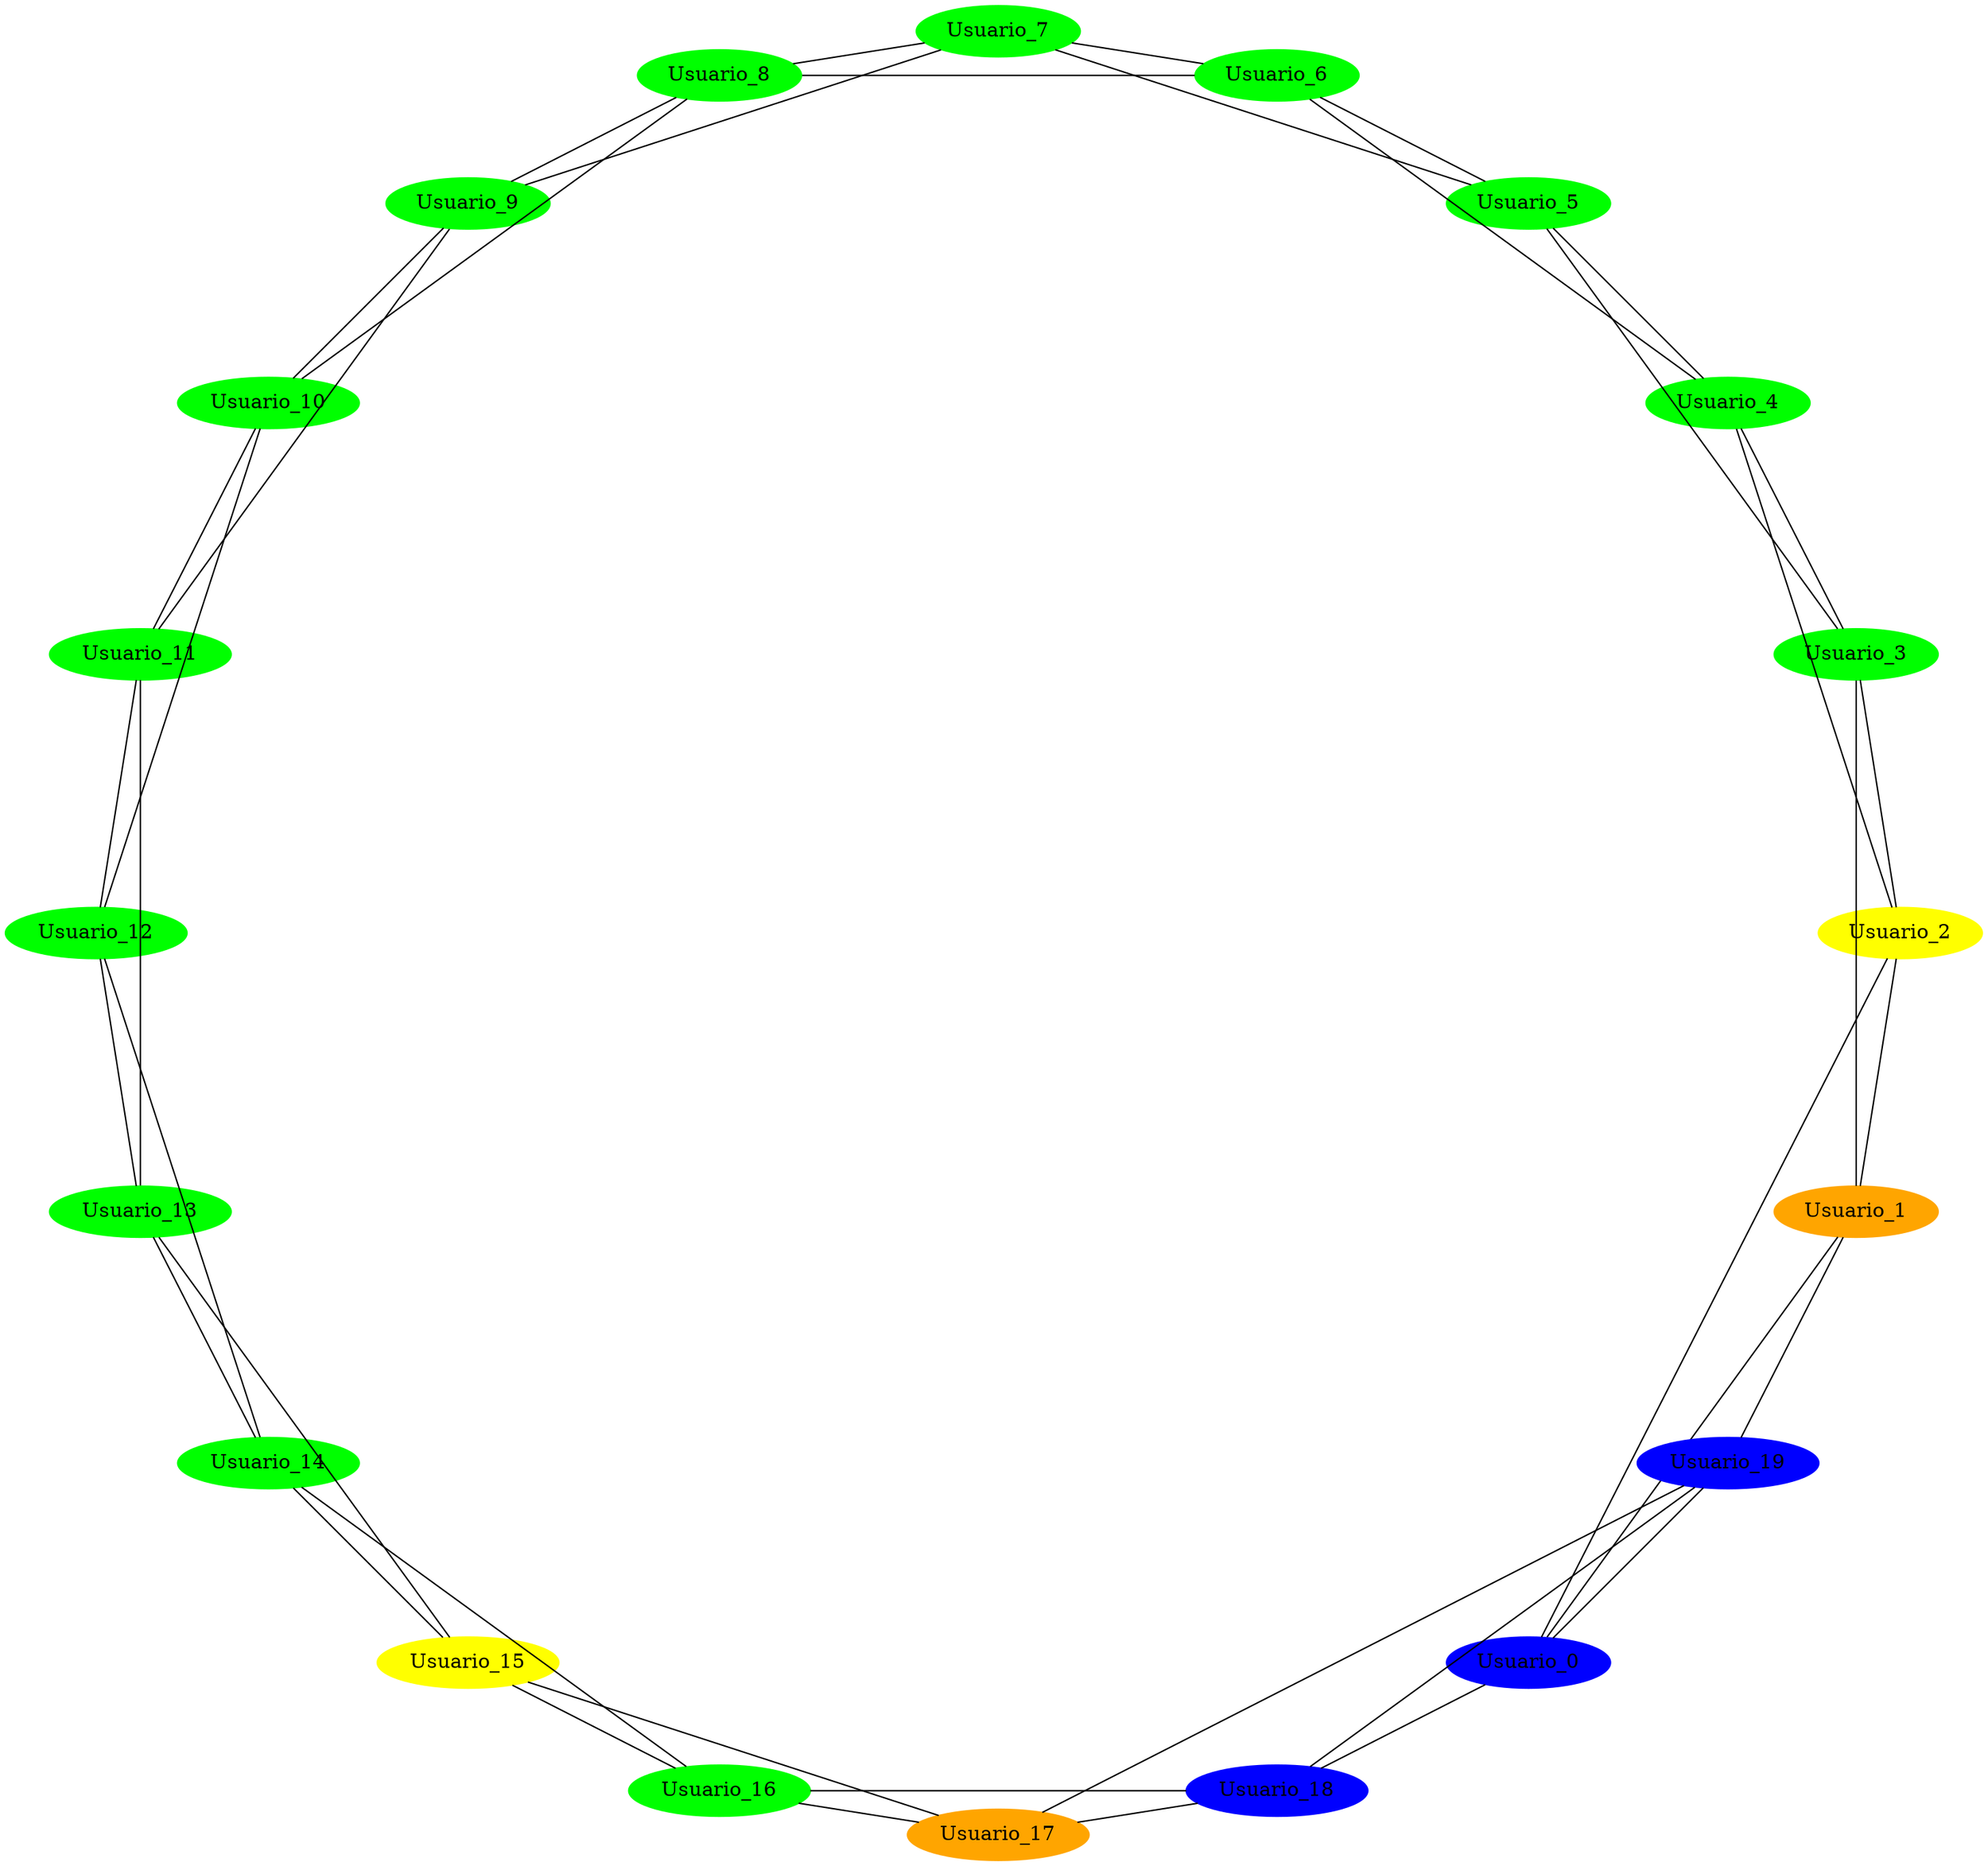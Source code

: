 graph Epidemia {
    layout=circo;
    node [style=filled];
    0 [label="Usuario_0" color=blue];
    1 [label="Usuario_1" color=orange];
    2 [label="Usuario_2" color=yellow];
    3 [label="Usuario_3" color=green];
    4 [label="Usuario_4" color=green];
    5 [label="Usuario_5" color=green];
    6 [label="Usuario_6" color=green];
    7 [label="Usuario_7" color=green];
    8 [label="Usuario_8" color=green];
    9 [label="Usuario_9" color=green];
    10 [label="Usuario_10" color=green];
    11 [label="Usuario_11" color=green];
    12 [label="Usuario_12" color=green];
    13 [label="Usuario_13" color=green];
    14 [label="Usuario_14" color=green];
    15 [label="Usuario_15" color=yellow];
    16 [label="Usuario_16" color=green];
    17 [label="Usuario_17" color=orange];
    18 [label="Usuario_18" color=blue];
    19 [label="Usuario_19" color=blue];
    0 -- 1;
    0 -- 2;
    0 -- 18;
    0 -- 19;
    1 -- 2;
    1 -- 3;
    1 -- 19;
    2 -- 3;
    2 -- 4;
    3 -- 4;
    3 -- 5;
    4 -- 5;
    4 -- 6;
    5 -- 6;
    5 -- 7;
    6 -- 7;
    6 -- 8;
    7 -- 8;
    7 -- 9;
    8 -- 9;
    8 -- 10;
    9 -- 10;
    9 -- 11;
    10 -- 11;
    10 -- 12;
    11 -- 12;
    11 -- 13;
    12 -- 13;
    12 -- 14;
    13 -- 14;
    13 -- 15;
    14 -- 15;
    14 -- 16;
    15 -- 16;
    15 -- 17;
    16 -- 17;
    16 -- 18;
    17 -- 18;
    17 -- 19;
    18 -- 19;
}
